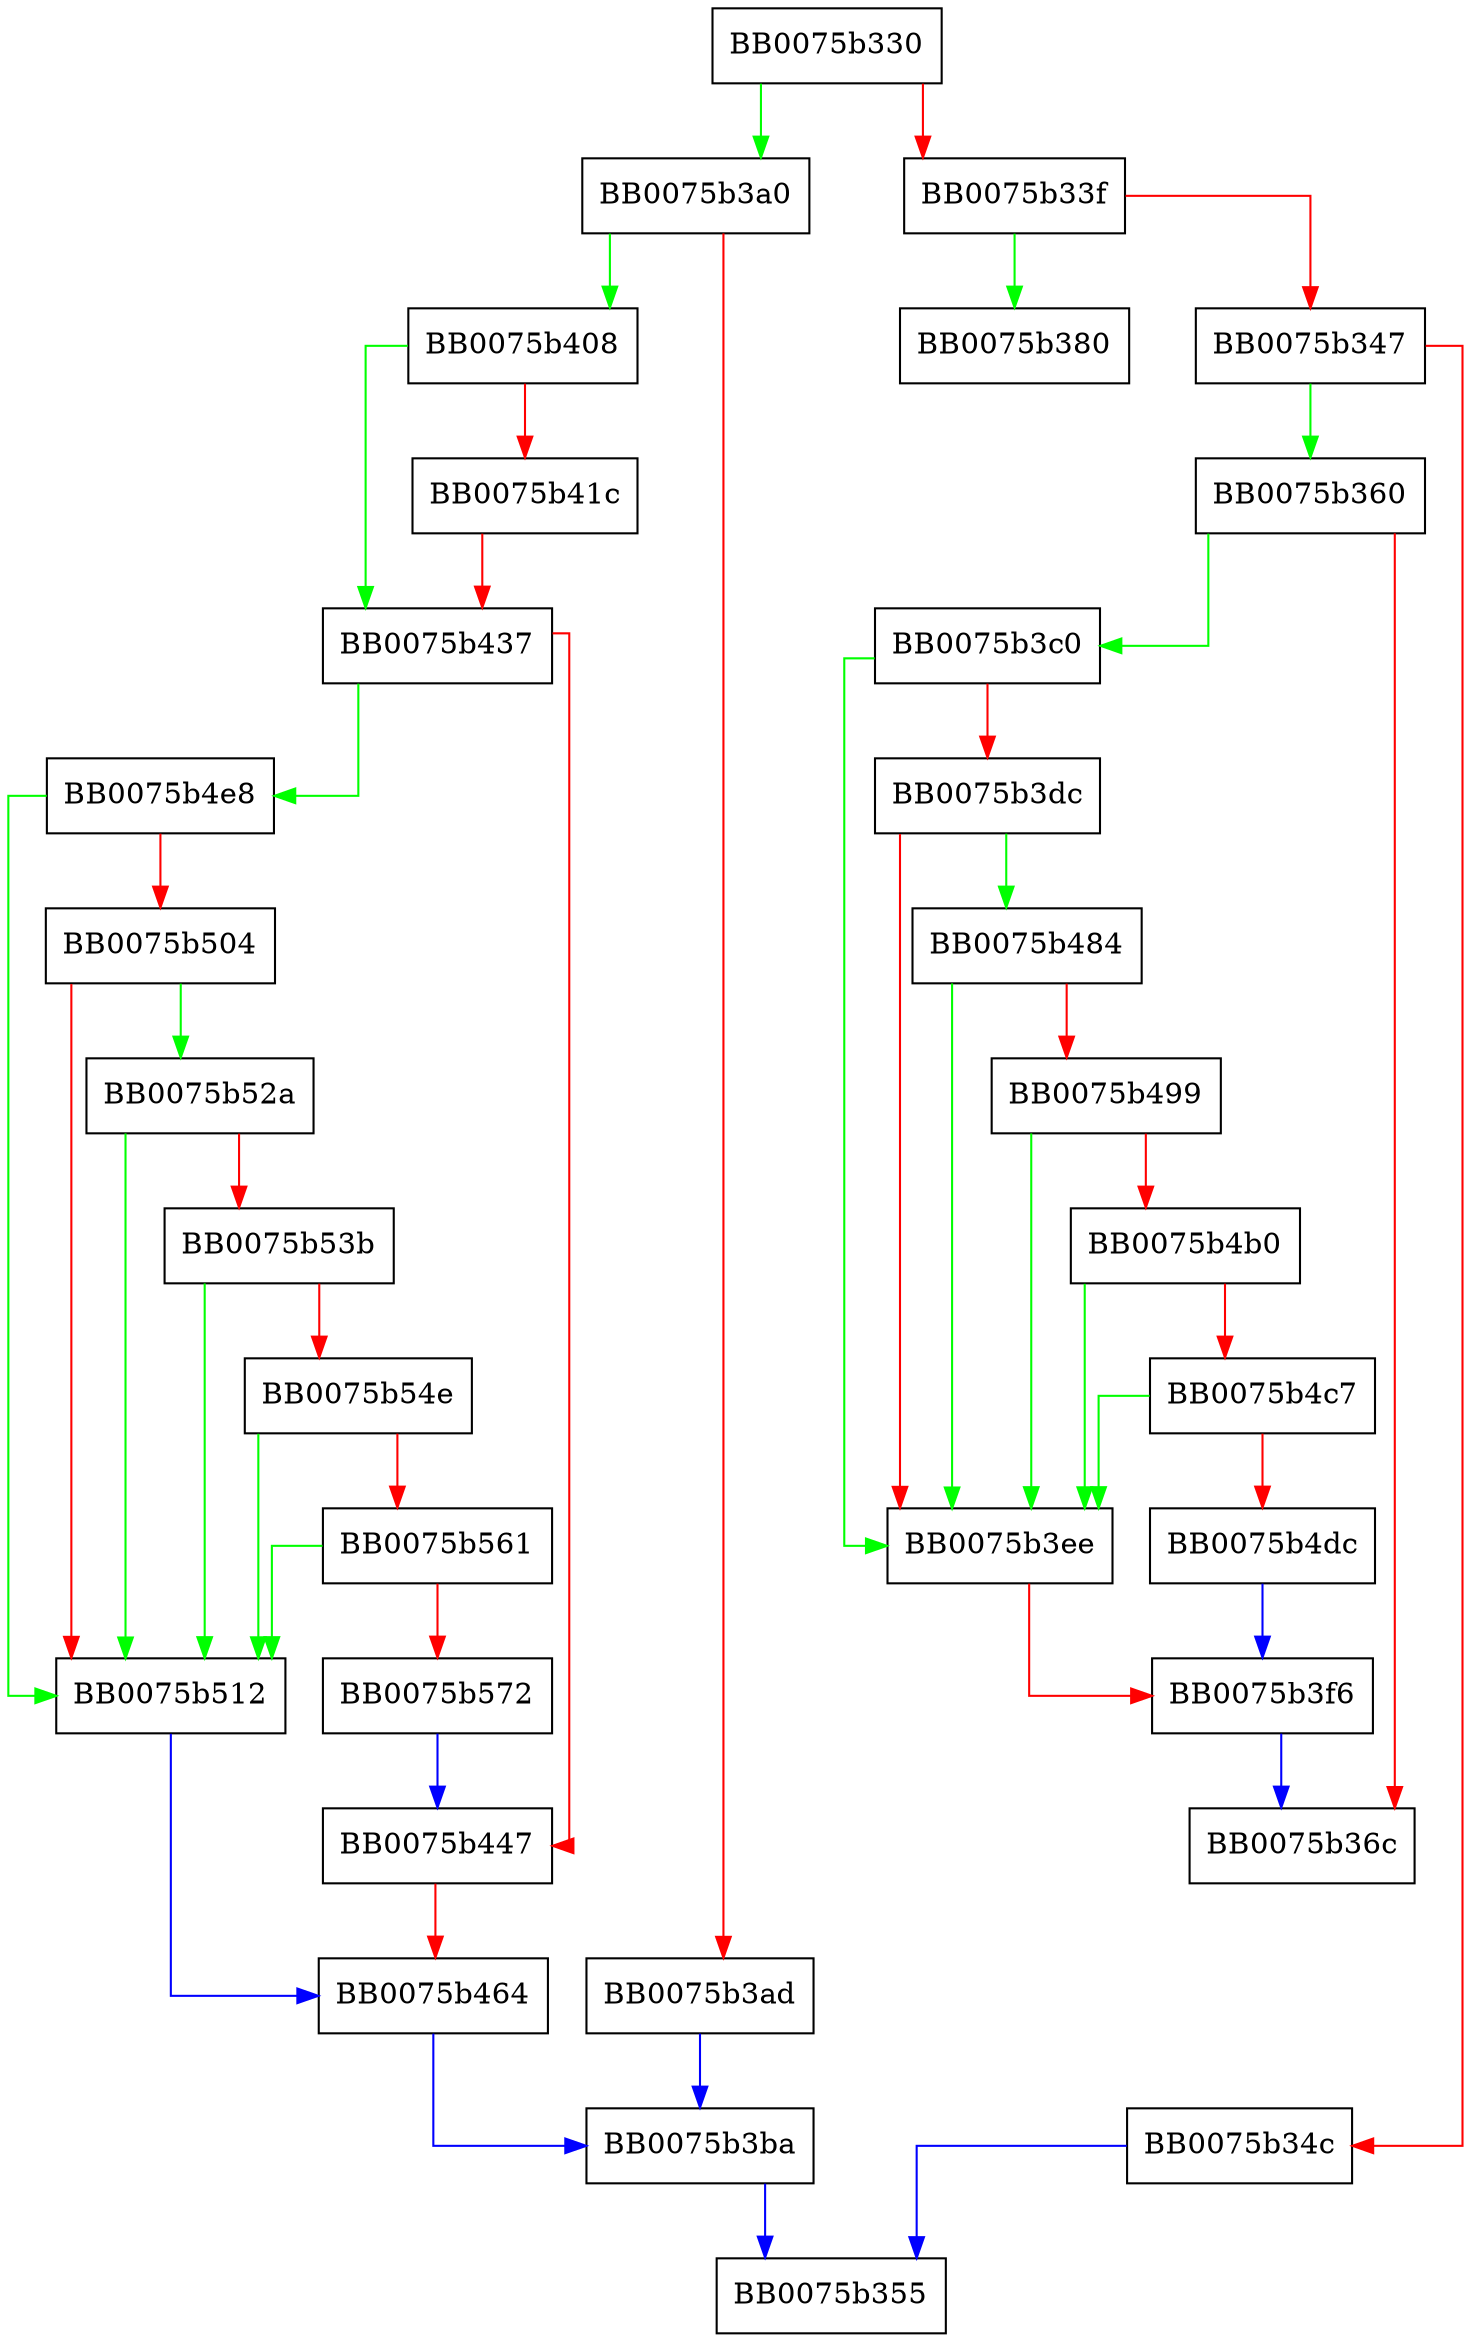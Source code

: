 digraph openssl_ciphers {
  node [shape="box"];
  graph [splines=ortho];
  BB0075b330 -> BB0075b3a0 [color="green"];
  BB0075b330 -> BB0075b33f [color="red"];
  BB0075b33f -> BB0075b380 [color="green"];
  BB0075b33f -> BB0075b347 [color="red"];
  BB0075b347 -> BB0075b360 [color="green"];
  BB0075b347 -> BB0075b34c [color="red"];
  BB0075b34c -> BB0075b355 [color="blue"];
  BB0075b360 -> BB0075b3c0 [color="green"];
  BB0075b360 -> BB0075b36c [color="red"];
  BB0075b3a0 -> BB0075b408 [color="green"];
  BB0075b3a0 -> BB0075b3ad [color="red"];
  BB0075b3ad -> BB0075b3ba [color="blue"];
  BB0075b3ba -> BB0075b355 [color="blue"];
  BB0075b3c0 -> BB0075b3ee [color="green"];
  BB0075b3c0 -> BB0075b3dc [color="red"];
  BB0075b3dc -> BB0075b484 [color="green"];
  BB0075b3dc -> BB0075b3ee [color="red"];
  BB0075b3ee -> BB0075b3f6 [color="red"];
  BB0075b3f6 -> BB0075b36c [color="blue"];
  BB0075b408 -> BB0075b437 [color="green"];
  BB0075b408 -> BB0075b41c [color="red"];
  BB0075b41c -> BB0075b437 [color="red"];
  BB0075b437 -> BB0075b4e8 [color="green"];
  BB0075b437 -> BB0075b447 [color="red"];
  BB0075b447 -> BB0075b464 [color="red"];
  BB0075b464 -> BB0075b3ba [color="blue"];
  BB0075b484 -> BB0075b3ee [color="green"];
  BB0075b484 -> BB0075b499 [color="red"];
  BB0075b499 -> BB0075b3ee [color="green"];
  BB0075b499 -> BB0075b4b0 [color="red"];
  BB0075b4b0 -> BB0075b3ee [color="green"];
  BB0075b4b0 -> BB0075b4c7 [color="red"];
  BB0075b4c7 -> BB0075b3ee [color="green"];
  BB0075b4c7 -> BB0075b4dc [color="red"];
  BB0075b4dc -> BB0075b3f6 [color="blue"];
  BB0075b4e8 -> BB0075b512 [color="green"];
  BB0075b4e8 -> BB0075b504 [color="red"];
  BB0075b504 -> BB0075b52a [color="green"];
  BB0075b504 -> BB0075b512 [color="red"];
  BB0075b512 -> BB0075b464 [color="blue"];
  BB0075b52a -> BB0075b512 [color="green"];
  BB0075b52a -> BB0075b53b [color="red"];
  BB0075b53b -> BB0075b512 [color="green"];
  BB0075b53b -> BB0075b54e [color="red"];
  BB0075b54e -> BB0075b512 [color="green"];
  BB0075b54e -> BB0075b561 [color="red"];
  BB0075b561 -> BB0075b512 [color="green"];
  BB0075b561 -> BB0075b572 [color="red"];
  BB0075b572 -> BB0075b447 [color="blue"];
}
